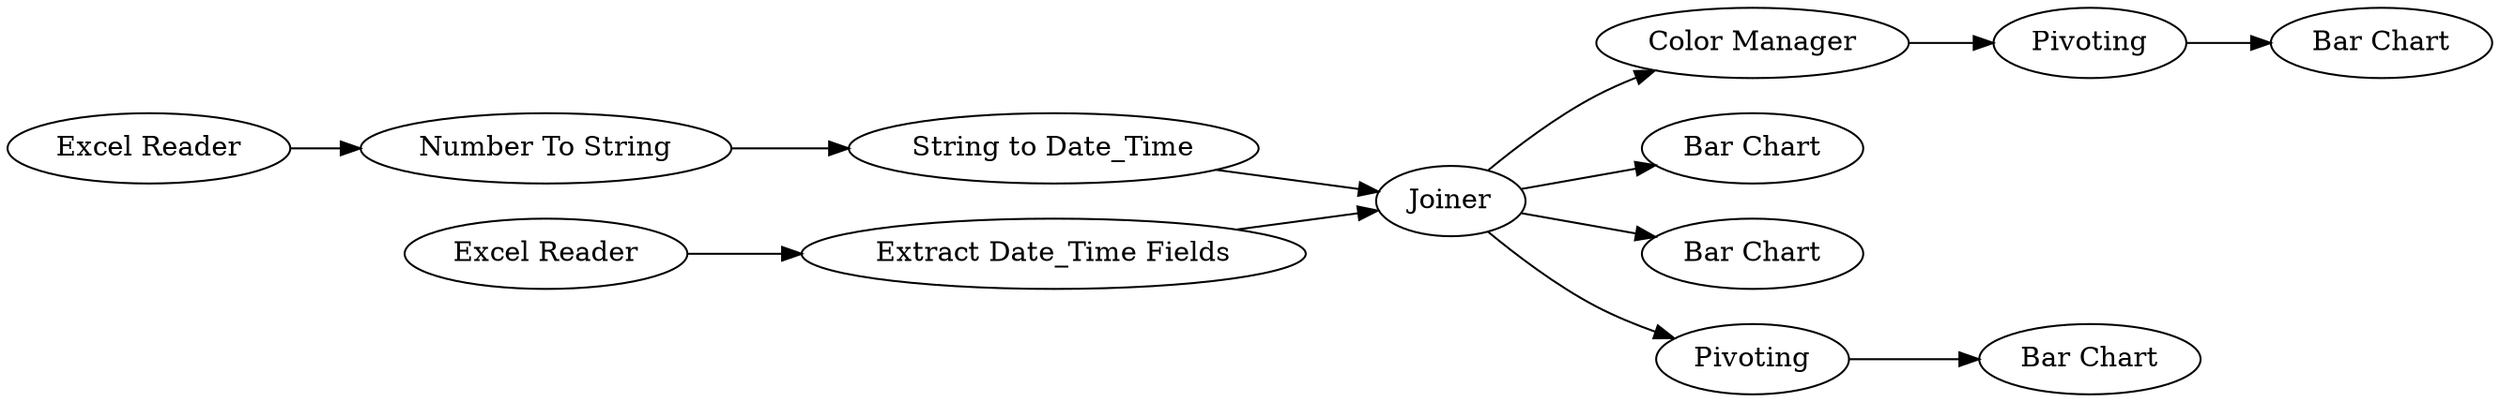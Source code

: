 digraph {
	1 [label="Bar Chart"]
	20 [label="Color Manager"]
	67 [label=Pivoting]
	75 [label="Number To String"]
	77 [label="Excel Reader"]
	78 [label=Joiner]
	79 [label="String to Date_Time"]
	80 [label="Excel Reader"]
	81 [label="Extract Date_Time Fields"]
	92 [label="Bar Chart"]
	93 [label="Bar Chart"]
	94 [label="Bar Chart"]
	95 [label=Pivoting]
	20 -> 67
	67 -> 1
	75 -> 79
	77 -> 75
	78 -> 94
	78 -> 95
	78 -> 92
	78 -> 20
	79 -> 78
	80 -> 81
	81 -> 78
	95 -> 93
	rankdir=LR
}

